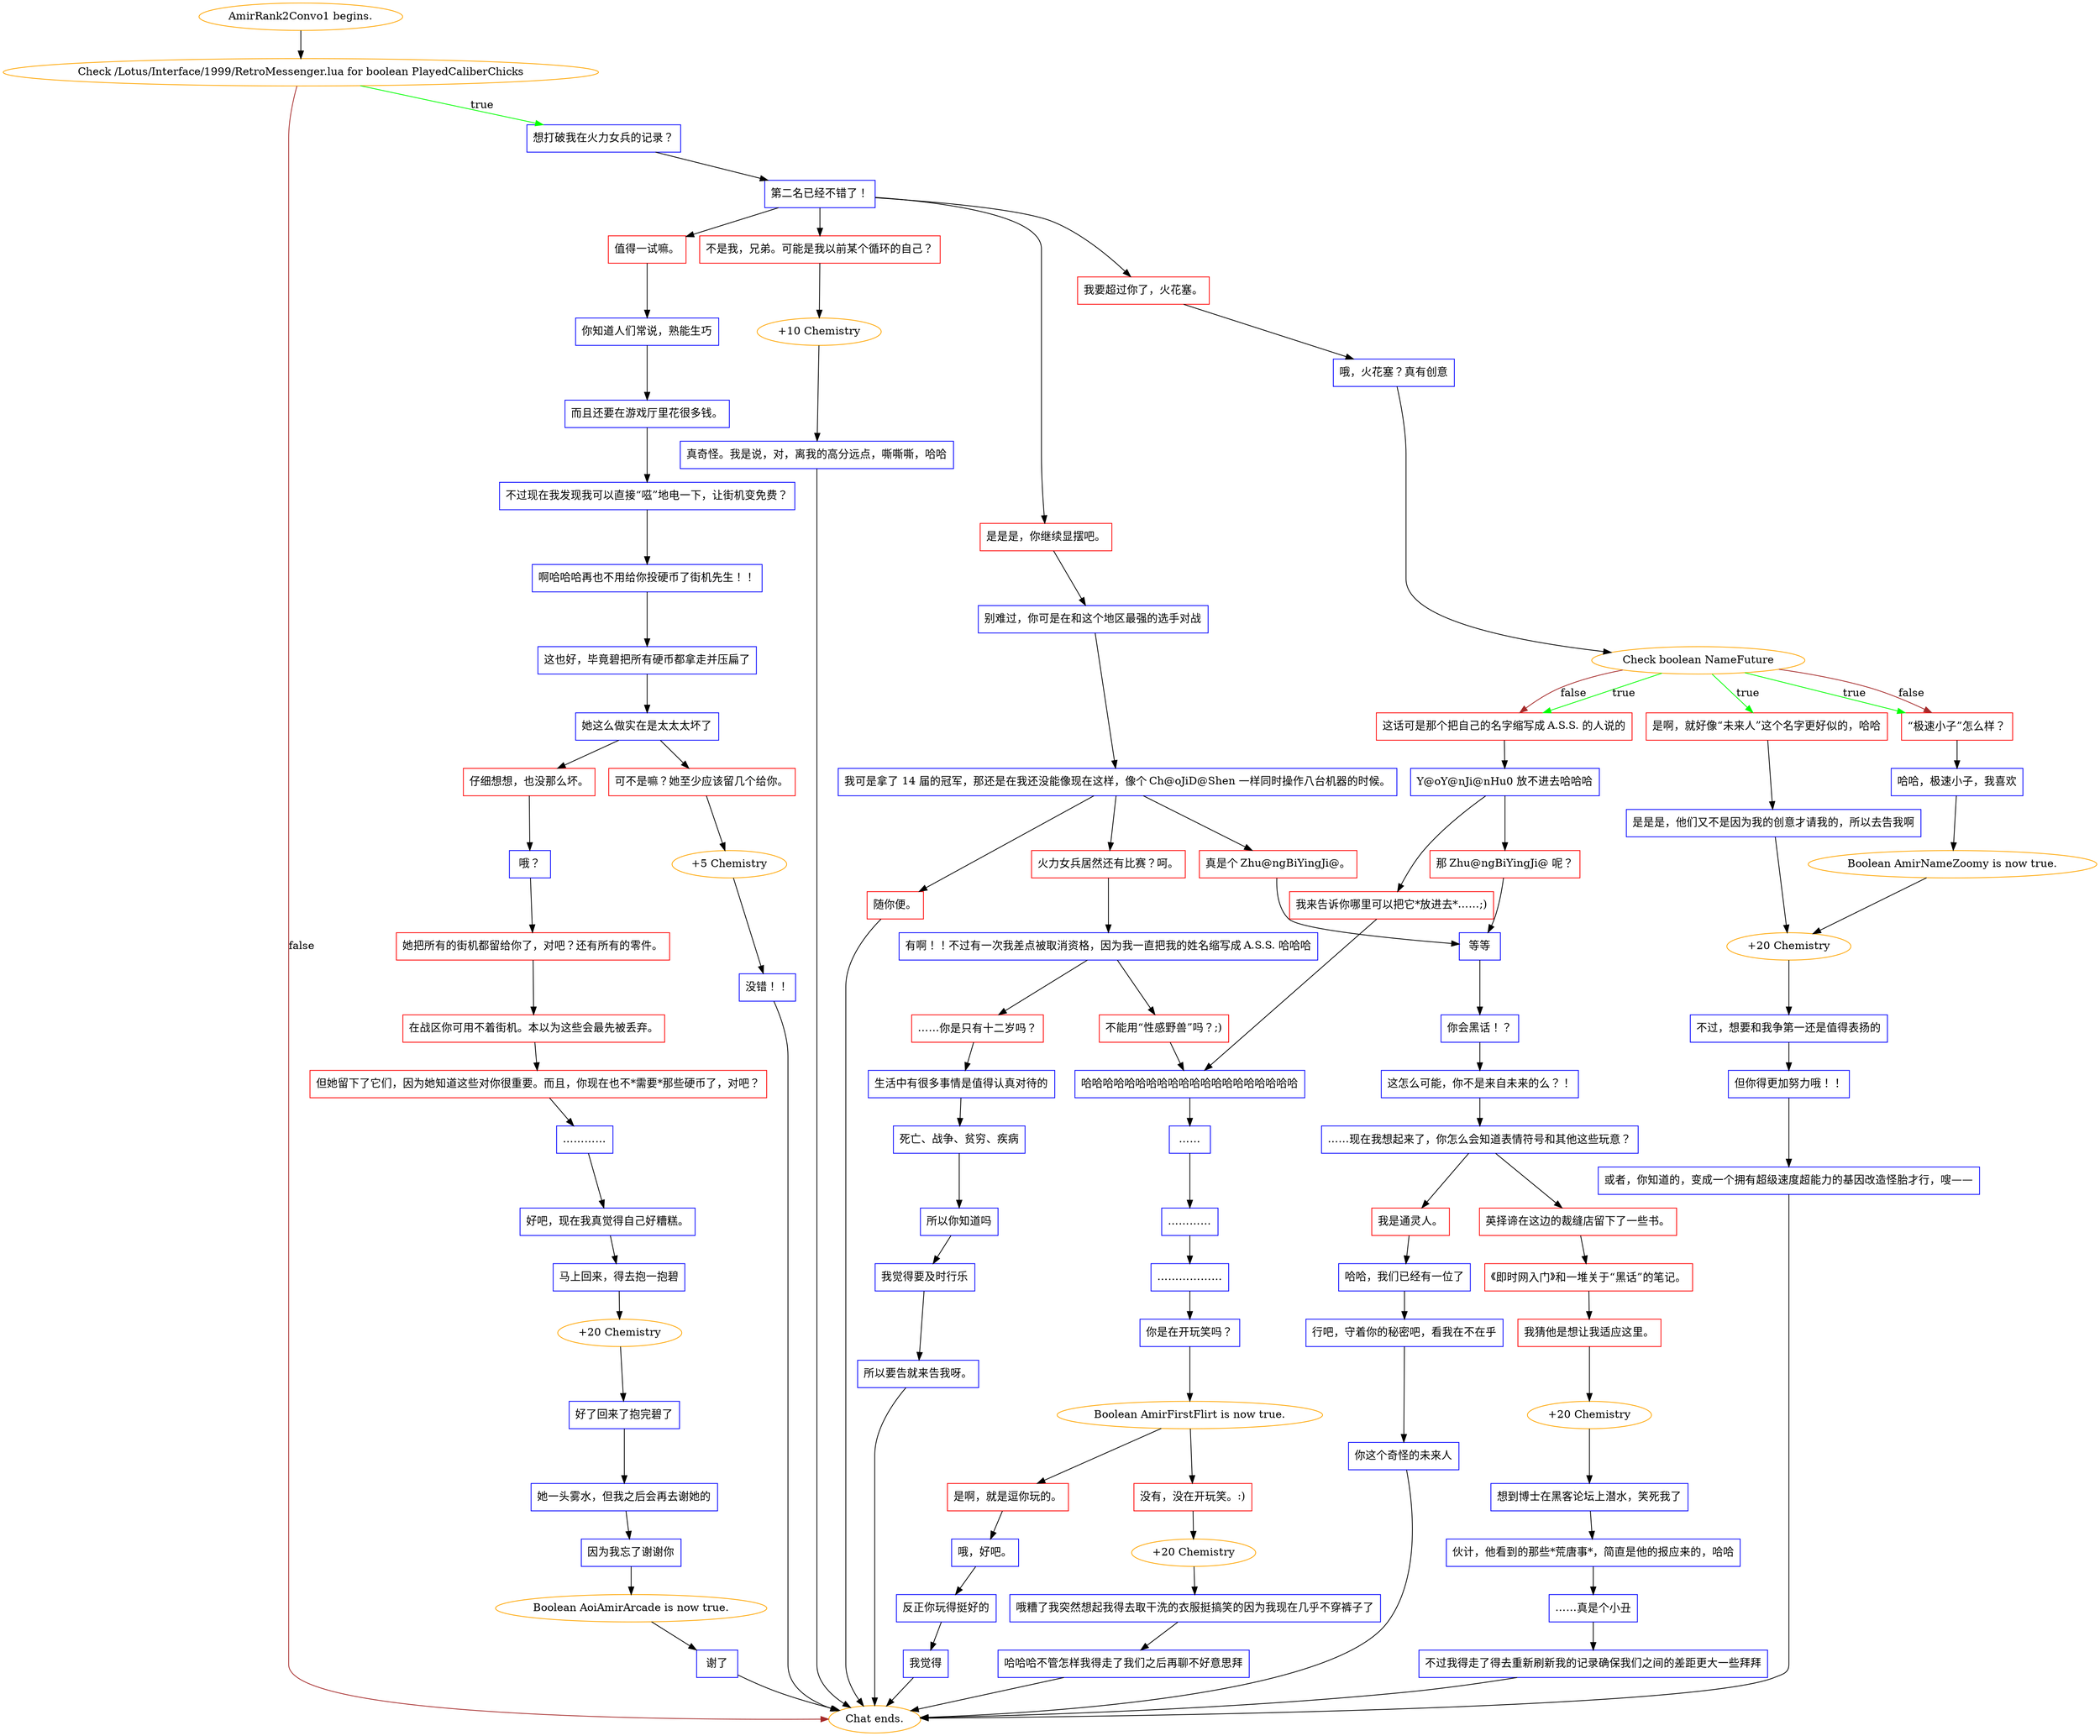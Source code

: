 digraph {
	"AmirRank2Convo1 begins." [color=orange];
		"AmirRank2Convo1 begins." -> j3924429630;
	j3924429630 [label="Check /Lotus/Interface/1999/RetroMessenger.lua for boolean PlayedCaliberChicks",color=orange];
		j3924429630 -> j2928924387 [label=true,color=green];
		j3924429630 -> "Chat ends." [label=false,color=brown];
	j2928924387 [label="想打破我在火力女兵的记录？",shape=box,color=blue];
		j2928924387 -> j2174787533;
	"Chat ends." [color=orange];
	j2174787533 [label="第二名已经不错了！",shape=box,color=blue];
		j2174787533 -> j2542241523;
		j2174787533 -> j1236399610;
		j2174787533 -> j4140137375;
		j2174787533 -> j1783182689;
	j2542241523 [label="值得一试嘛。",shape=box,color=red];
		j2542241523 -> j40991646;
	j1236399610 [label="我要超过你了，火花塞。",shape=box,color=red];
		j1236399610 -> j2706389626;
	j4140137375 [label="是是是，你继续显摆吧。",shape=box,color=red];
		j4140137375 -> j3616566343;
	j1783182689 [label="不是我，兄弟。可能是我以前某个循环的自己？",shape=box,color=red];
		j1783182689 -> j530972047;
	j40991646 [label="你知道人们常说，熟能生巧",shape=box,color=blue];
		j40991646 -> j1534631080;
	j2706389626 [label="哦，火花塞？真有创意",shape=box,color=blue];
		j2706389626 -> j2000543418;
	j3616566343 [label="别难过，你可是在和这个地区最强的选手对战",shape=box,color=blue];
		j3616566343 -> j542806435;
	j530972047 [label="+10 Chemistry",color=orange];
		j530972047 -> j1767588624;
	j1534631080 [label="而且还要在游戏厅里花很多钱。",shape=box,color=blue];
		j1534631080 -> j1364357752;
	j2000543418 [label="Check boolean NameFuture",color=orange];
		j2000543418 -> j3714524565 [label=true,color=green];
		j2000543418 -> j3103383225 [label=true,color=green];
		j2000543418 -> j2347164511 [label=true,color=green];
		j2000543418 -> j3103383225 [label=false,color=brown];
		j2000543418 -> j2347164511 [label=false,color=brown];
	j542806435 [label="我可是拿了 14 届的冠军，那还是在我还没能像现在这样，像个 Ch@oJiD@Shen 一样同时操作八台机器的时候。",shape=box,color=blue];
		j542806435 -> j1992513403;
		j542806435 -> j3507761187;
		j542806435 -> j4046982331;
	j1767588624 [label="真奇怪。我是说，对，离我的高分远点，嘶嘶嘶，哈哈",shape=box,color=blue];
		j1767588624 -> "Chat ends.";
	j1364357752 [label="不过现在我发现我可以直接“嗞”地电一下，让街机变免费？",shape=box,color=blue];
		j1364357752 -> j2139713502;
	j3714524565 [label="是啊，就好像“未来人”这个名字更好似的，哈哈",shape=box,color=red];
		j3714524565 -> j3468364494;
	j3103383225 [label="“极速小子”怎么样？",shape=box,color=red];
		j3103383225 -> j4241382167;
	j2347164511 [label="这话可是那个把自己的名字缩写成 A.S.S. 的人说的",shape=box,color=red];
		j2347164511 -> j4215441017;
	j1992513403 [label="真是个 Zhu@ngBiYingJi@。",shape=box,color=red];
		j1992513403 -> j2049753552;
	j3507761187 [label="火力女兵居然还有比赛？呵。",shape=box,color=red];
		j3507761187 -> j2330102835;
	j4046982331 [label="随你便。",shape=box,color=red];
		j4046982331 -> "Chat ends.";
	j2139713502 [label="啊哈哈哈再也不用给你投硬币了街机先生！！",shape=box,color=blue];
		j2139713502 -> j920165126;
	j3468364494 [label="是是是，他们又不是因为我的创意才请我的，所以去告我啊",shape=box,color=blue];
		j3468364494 -> j3156318096;
	j4241382167 [label="哈哈，极速小子，我喜欢",shape=box,color=blue];
		j4241382167 -> j3161571953;
	j4215441017 [label="Y@oY@nJi@nHu0 放不进去哈哈哈",shape=box,color=blue];
		j4215441017 -> j3104350639;
		j4215441017 -> j3046098298;
	j2049753552 [label="等等",shape=box,color=blue];
		j2049753552 -> j1799718420;
	j2330102835 [label="有啊！！不过有一次我差点被取消资格，因为我一直把我的姓名缩写成 A.S.S. 哈哈哈",shape=box,color=blue];
		j2330102835 -> j2298225008;
		j2330102835 -> j3163685217;
	j920165126 [label="这也好，毕竟碧把所有硬币都拿走并压扁了",shape=box,color=blue];
		j920165126 -> j2285772399;
	j3156318096 [label="+20 Chemistry",color=orange];
		j3156318096 -> j3782622442;
	j3161571953 [label="Boolean AmirNameZoomy is now true.",color=orange];
		j3161571953 -> j3156318096;
	j3104350639 [label="我来告诉你哪里可以把它*放进去*……;)",shape=box,color=red];
		j3104350639 -> j3162266040;
	j3046098298 [label="那 Zhu@ngBiYingJi@ 呢？",shape=box,color=red];
		j3046098298 -> j2049753552;
	j1799718420 [label="你会黑话！？",shape=box,color=blue];
		j1799718420 -> j543547660;
	j2298225008 [label="不能用“性感野兽”吗？;)",shape=box,color=red];
		j2298225008 -> j3162266040;
	j3163685217 [label="……你是只有十二岁吗？",shape=box,color=red];
		j3163685217 -> j1027330662;
	j2285772399 [label="她这么做实在是太太太坏了",shape=box,color=blue];
		j2285772399 -> j2079300543;
		j2285772399 -> j3266918859;
	j3782622442 [label="不过，想要和我争第一还是值得表扬的",shape=box,color=blue];
		j3782622442 -> j3534122575;
	j3162266040 [label="哈哈哈哈哈哈哈哈哈哈哈哈哈哈哈哈哈哈哈哈",shape=box,color=blue];
		j3162266040 -> j4097478232;
	j543547660 [label="这怎么可能，你不是来自未来的么？！",shape=box,color=blue];
		j543547660 -> j343090908;
	j1027330662 [label="生活中有很多事情是值得认真对待的",shape=box,color=blue];
		j1027330662 -> j865663745;
	j2079300543 [label="可不是嘛？她至少应该留几个给你。",shape=box,color=red];
		j2079300543 -> j2829195230;
	j3266918859 [label="仔细想想，也没那么坏。",shape=box,color=red];
		j3266918859 -> j3816919371;
	j3534122575 [label="但你得更加努力哦！！",shape=box,color=blue];
		j3534122575 -> j2743872411;
	j4097478232 [label="……",shape=box,color=blue];
		j4097478232 -> j840501296;
	j343090908 [label="……现在我想起来了，你怎么会知道表情符号和其他这些玩意？",shape=box,color=blue];
		j343090908 -> j687939471;
		j343090908 -> j3062219515;
	j865663745 [label="死亡、战争、贫穷、疾病",shape=box,color=blue];
		j865663745 -> j31450135;
	j2829195230 [label="+5 Chemistry",color=orange];
		j2829195230 -> j4042236602;
	j3816919371 [label="哦？",shape=box,color=blue];
		j3816919371 -> j2769952926;
	j2743872411 [label="或者，你知道的，变成一个拥有超级速度超能力的基因改造怪胎才行，嗖——",shape=box,color=blue];
		j2743872411 -> "Chat ends.";
	j840501296 [label="…………",shape=box,color=blue];
		j840501296 -> j4282028170;
	j687939471 [label="英择谛在这边的裁缝店留下了一些书。",shape=box,color=red];
		j687939471 -> j4090944479;
	j3062219515 [label="我是通灵人。",shape=box,color=red];
		j3062219515 -> j771869507;
	j31450135 [label="所以你知道吗",shape=box,color=blue];
		j31450135 -> j1189893277;
	j4042236602 [label="没错！！",shape=box,color=blue];
		j4042236602 -> "Chat ends.";
	j2769952926 [label="她把所有的街机都留给你了，对吧？还有所有的零件。",shape=box,color=red];
		j2769952926 -> j3951580254;
	j4282028170 [label="………………",shape=box,color=blue];
		j4282028170 -> j1660809707;
	j4090944479 [label="《即时网入门》和一堆关于“黑话”的笔记。",shape=box,color=red];
		j4090944479 -> j401275126;
	j771869507 [label="哈哈，我们已经有一位了",shape=box,color=blue];
		j771869507 -> j2457081261;
	j1189893277 [label="我觉得要及时行乐",shape=box,color=blue];
		j1189893277 -> j698815818;
	j3951580254 [label="在战区你可用不着街机。本以为这些会最先被丢弃。",shape=box,color=red];
		j3951580254 -> j2495433453;
	j1660809707 [label="你是在开玩笑吗？",shape=box,color=blue];
		j1660809707 -> j3631774215;
	j401275126 [label="我猜他是想让我适应这里。",shape=box,color=red];
		j401275126 -> j2642495160;
	j2457081261 [label="行吧，守着你的秘密吧，看我在不在乎",shape=box,color=blue];
		j2457081261 -> j4125857213;
	j698815818 [label="所以要告就来告我呀。",shape=box,color=blue];
		j698815818 -> "Chat ends.";
	j2495433453 [label="但她留下了它们，因为她知道这些对你很重要。而且，你现在也不*需要*那些硬币了，对吧？",shape=box,color=red];
		j2495433453 -> j65485052;
	j3631774215 [label="Boolean AmirFirstFlirt is now true.",color=orange];
		j3631774215 -> j1142087330;
		j3631774215 -> j4257630487;
	j2642495160 [label="+20 Chemistry",color=orange];
		j2642495160 -> j3553701701;
	j4125857213 [label="你这个奇怪的未来人",shape=box,color=blue];
		j4125857213 -> "Chat ends.";
	j65485052 [label="…………",shape=box,color=blue];
		j65485052 -> j472850196;
	j1142087330 [label="没有，没在开玩笑。:)",shape=box,color=red];
		j1142087330 -> j1145578633;
	j4257630487 [label="是啊，就是逗你玩的。",shape=box,color=red];
		j4257630487 -> j911721019;
	j3553701701 [label="想到博士在黑客论坛上潜水，笑死我了",shape=box,color=blue];
		j3553701701 -> j894290151;
	j472850196 [label="好吧，现在我真觉得自己好糟糕。",shape=box,color=blue];
		j472850196 -> j520565569;
	j1145578633 [label="+20 Chemistry",color=orange];
		j1145578633 -> j2000686968;
	j911721019 [label="哦，好吧。",shape=box,color=blue];
		j911721019 -> j3037561050;
	j894290151 [label="伙计，他看到的那些*荒唐事*，简直是他的报应来的，哈哈",shape=box,color=blue];
		j894290151 -> j2560899511;
	j520565569 [label="马上回来，得去抱一抱碧",shape=box,color=blue];
		j520565569 -> j1316385316;
	j2000686968 [label="哦糟了我突然想起我得去取干洗的衣服挺搞笑的因为我现在几乎不穿裤子了",shape=box,color=blue];
		j2000686968 -> j1523087313;
	j3037561050 [label="反正你玩得挺好的",shape=box,color=blue];
		j3037561050 -> j2131608750;
	j2560899511 [label="……真是个小丑",shape=box,color=blue];
		j2560899511 -> j1064857320;
	j1316385316 [label="+20 Chemistry",color=orange];
		j1316385316 -> j1671451027;
	j1523087313 [label="哈哈哈不管怎样我得走了我们之后再聊不好意思拜",shape=box,color=blue];
		j1523087313 -> "Chat ends.";
	j2131608750 [label="我觉得",shape=box,color=blue];
		j2131608750 -> "Chat ends.";
	j1064857320 [label="不过我得走了得去重新刷新我的记录确保我们之间的差距更大一些拜拜",shape=box,color=blue];
		j1064857320 -> "Chat ends.";
	j1671451027 [label="好了回来了抱完碧了",shape=box,color=blue];
		j1671451027 -> j252270666;
	j252270666 [label="她一头雾水，但我之后会再去谢她的",shape=box,color=blue];
		j252270666 -> j1479990230;
	j1479990230 [label="因为我忘了谢谢你",shape=box,color=blue];
		j1479990230 -> j2255459691;
	j2255459691 [label="Boolean AoiAmirArcade is now true.",color=orange];
		j2255459691 -> j4028494961;
	j4028494961 [label="谢了",shape=box,color=blue];
		j4028494961 -> "Chat ends.";
}